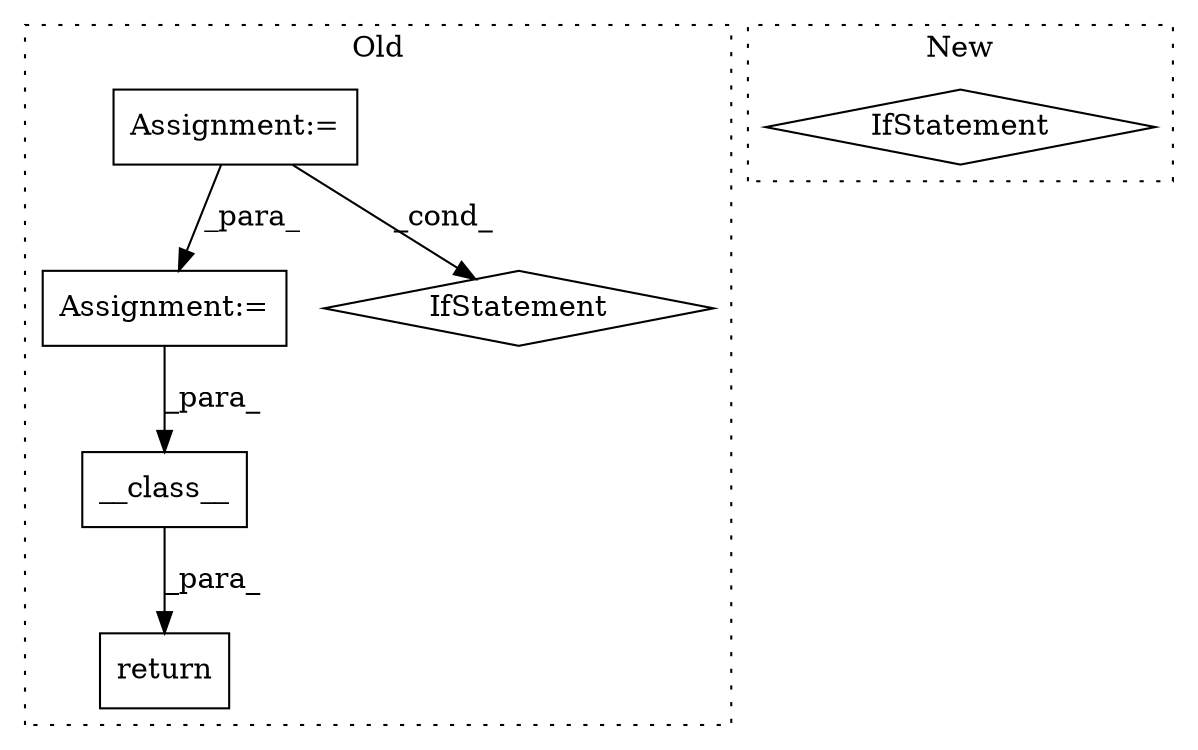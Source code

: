 digraph G {
subgraph cluster0 {
1 [label="__class__" a="32" s="8953,8974" l="10,1" shape="box"];
3 [label="Assignment:=" a="7" s="8745" l="1" shape="box"];
4 [label="Assignment:=" a="7" s="8894" l="38" shape="box"];
5 [label="return" a="41" s="8941" l="7" shape="box"];
6 [label="IfStatement" a="25" s="8802" l="3" shape="diamond"];
label = "Old";
style="dotted";
}
subgraph cluster1 {
2 [label="IfStatement" a="25" s="8679" l="43" shape="diamond"];
label = "New";
style="dotted";
}
1 -> 5 [label="_para_"];
3 -> 1 [label="_para_"];
4 -> 6 [label="_cond_"];
4 -> 3 [label="_para_"];
}